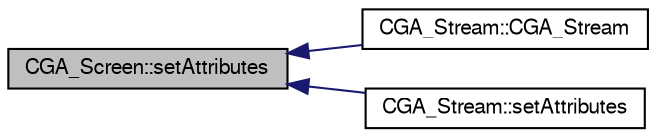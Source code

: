 digraph "CGA_Screen::setAttributes"
{
  bgcolor="transparent";
  edge [fontname="FreeSans",fontsize="10",labelfontname="FreeSans",labelfontsize="10"];
  node [fontname="FreeSans",fontsize="10",shape=record];
  rankdir="LR";
  Node1 [label="CGA_Screen::setAttributes",height=0.2,width=0.4,color="black", fillcolor="grey75", style="filled" fontcolor="black"];
  Node1 -> Node2 [dir="back",color="midnightblue",fontsize="10",style="solid",fontname="FreeSans"];
  Node2 [label="CGA_Stream::CGA_Stream",height=0.2,width=0.4,color="black",URL="$classCGA__Stream.html#ae41fde43a40fbd3b5fc327633605622c",tooltip="Der Konstruktor ruft die Funktion CGA_Screen::setAttributes, um damit die durch O_Stream verwalteten ..."];
  Node1 -> Node3 [dir="back",color="midnightblue",fontsize="10",style="solid",fontname="FreeSans"];
  Node3 [label="CGA_Stream::setAttributes",height=0.2,width=0.4,color="black",URL="$classCGA__Stream.html#a45d56b322e20ef8aa27ee6c21982cd22",tooltip="verbindet die setAttributes-Funktion von O_Stream mit dem CGA-Treiber"];
}
